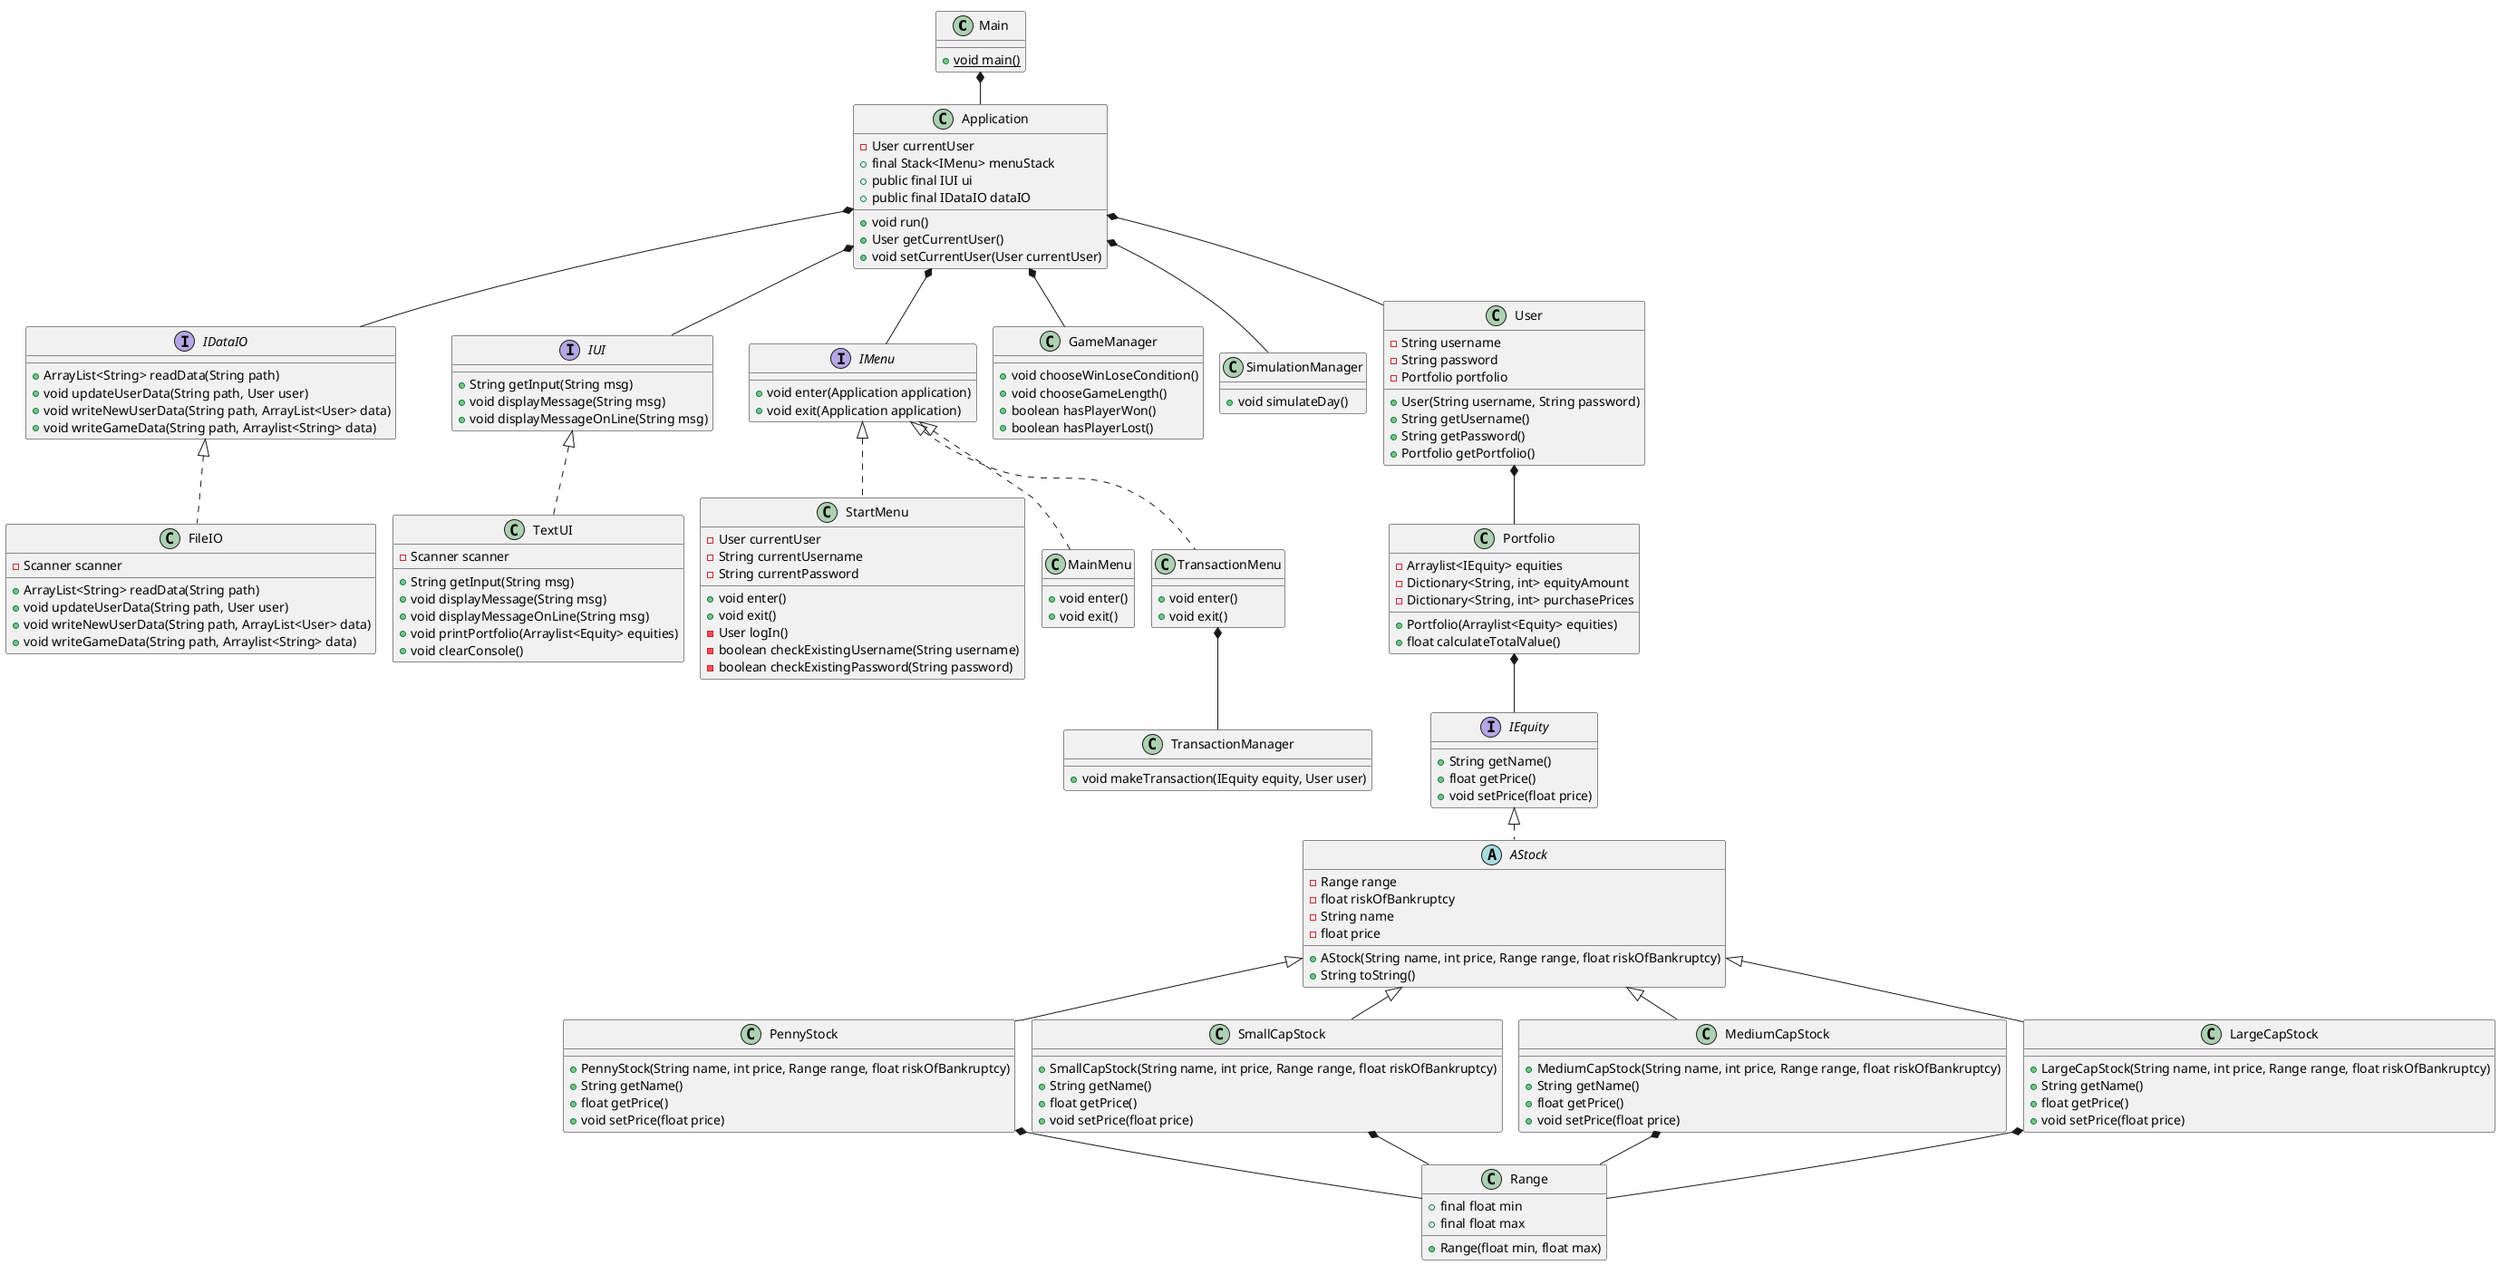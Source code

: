 @startuml
!pragma layout smetana
'https://plantuml.com/class-diagram
class Main {
    + {static} void main()
}

class Application {
    - User currentUser
    + final Stack<IMenu> menuStack
    + public final IUI ui
    + public final IDataIO dataIO
    + void run()
    + User getCurrentUser()
    + void setCurrentUser(User currentUser)
}

interface IDataIO {
    + ArrayList<String> readData(String path)
    + void updateUserData(String path, User user)
    + void writeNewUserData(String path, ArrayList<User> data)
    + void writeGameData(String path, Arraylist<String> data)
}

class FileIO implements IDataIO {
    - Scanner scanner
    + ArrayList<String> readData(String path)
    + void updateUserData(String path, User user)
    + void writeNewUserData(String path, ArrayList<User> data)
    + void writeGameData(String path, Arraylist<String> data)

}

interface IUI {
    + String getInput(String msg)
    + void displayMessage(String msg)
    + void displayMessageOnLine(String msg)
}

class TextUI implements IUI {
    - Scanner scanner
    + String getInput(String msg)
    + void displayMessage(String msg)
    + void displayMessageOnLine(String msg)
    + void printPortfolio(Arraylist<Equity> equities)
    + void clearConsole()
}

interface IMenu {
    + void enter(Application application)
    + void exit(Application application)
}

class StartMenu implements IMenu {
    - User currentUser
    - String currentUsername
    - String currentPassword
    + void enter()
    + void exit()
    - User logIn()
    - boolean checkExistingUsername(String username)
    - boolean checkExistingPassword(String password)
}

class MainMenu implements IMenu {
    + void enter()
    + void exit()
}

class TransactionMenu implements IMenu {
    + void enter()
    + void exit()
}

class TransactionManager {
    + void makeTransaction(IEquity equity, User user)
}

class GameManager {
    + void chooseWinLoseCondition()
    + void chooseGameLength()
    + boolean hasPlayerWon()
    + boolean hasPlayerLost()
}

class SimulationManager {
    + void simulateDay()
}

class User {
    - String username
    - String password
    - Portfolio portfolio
    + User(String username, String password)
    + String getUsername()
    + String getPassword()
    + Portfolio getPortfolio()
}

class Portfolio {
    - Arraylist<IEquity> equities
    - Dictionary<String, int> equityAmount
    - Dictionary<String, int> purchasePrices
    + Portfolio(Arraylist<Equity> equities)
    + float calculateTotalValue()
}

interface IEquity {
    + String getName()
    + float getPrice()
    + void setPrice(float price)
}

abstract class AStock implements IEquity {
    - Range range
    - float riskOfBankruptcy
    - String name
    - float price
    + AStock(String name, int price, Range range, float riskOfBankruptcy)
    + String toString()
}

class PennyStock extends AStock {
    + PennyStock(String name, int price, Range range, float riskOfBankruptcy)
    + String getName()
    + float getPrice()
    + void setPrice(float price)
}
class SmallCapStock extends AStock {
    + SmallCapStock(String name, int price, Range range, float riskOfBankruptcy)
    + String getName()
    + float getPrice()
    + void setPrice(float price)
}
class MediumCapStock extends AStock {
    + MediumCapStock(String name, int price, Range range, float riskOfBankruptcy)
    + String getName()
    + float getPrice()
    + void setPrice(float price)
}
class LargeCapStock extends AStock {
    + LargeCapStock(String name, int price, Range range, float riskOfBankruptcy)
    + String getName()
    + float getPrice()
    + void setPrice(float price)
}

class Range {
    + final float min
    + final float max
    + Range(float min, float max)
}

Main *-- Application
Application *-- IMenu
Application *-- User
Application *-- SimulationManager
Application *-- GameManager
Application *-- IUI
Application *-- IDataIO

TransactionMenu *-- TransactionManager

User *-- Portfolio
Portfolio *-- IEquity
PennyStock *-- Range
SmallCapStock *-- Range
MediumCapStock *-- Range
LargeCapStock *-- Range
@enduml